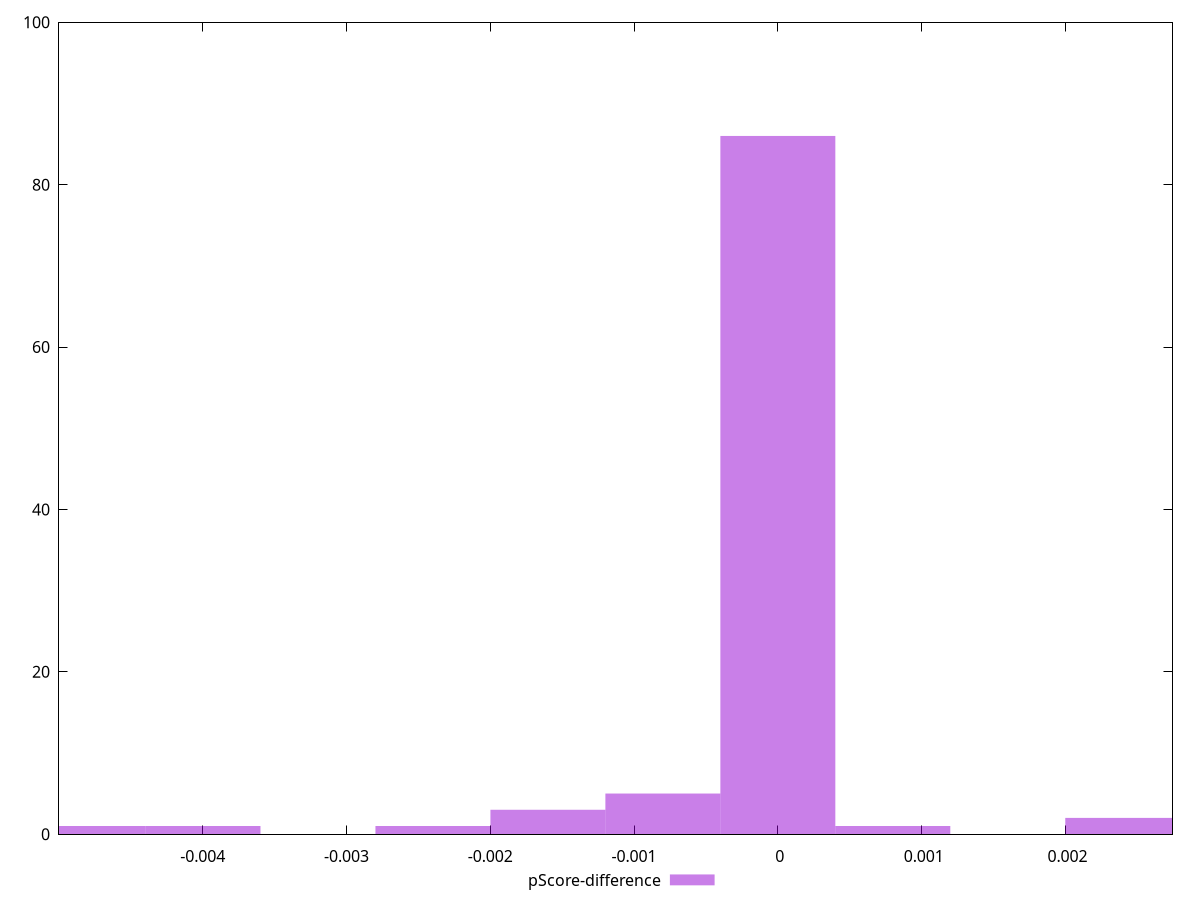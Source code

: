 reset

$pScoreDifference <<EOF
0.002398533520013334 2
0 86
-0.0007995111733377781 5
-0.0015990223466755562 3
-0.003997555866688891 1
0.0007995111733377781 1
-0.004797067040026668 1
-0.002398533520013334 1
EOF

set key outside below
set boxwidth 0.0007995111733377781
set xrange [-0.004998888888888886:0.0027444444444444382]
set yrange [0:100]
set trange [0:100]
set style fill transparent solid 0.5 noborder
set terminal svg size 640, 490 enhanced background rgb 'white'
set output "report/report_00029_2021-02-24T13-36-40.390Z/uses-rel-preconnect/samples/agenda/pScore-difference/histogram.svg"

plot $pScoreDifference title "pScore-difference" with boxes

reset
